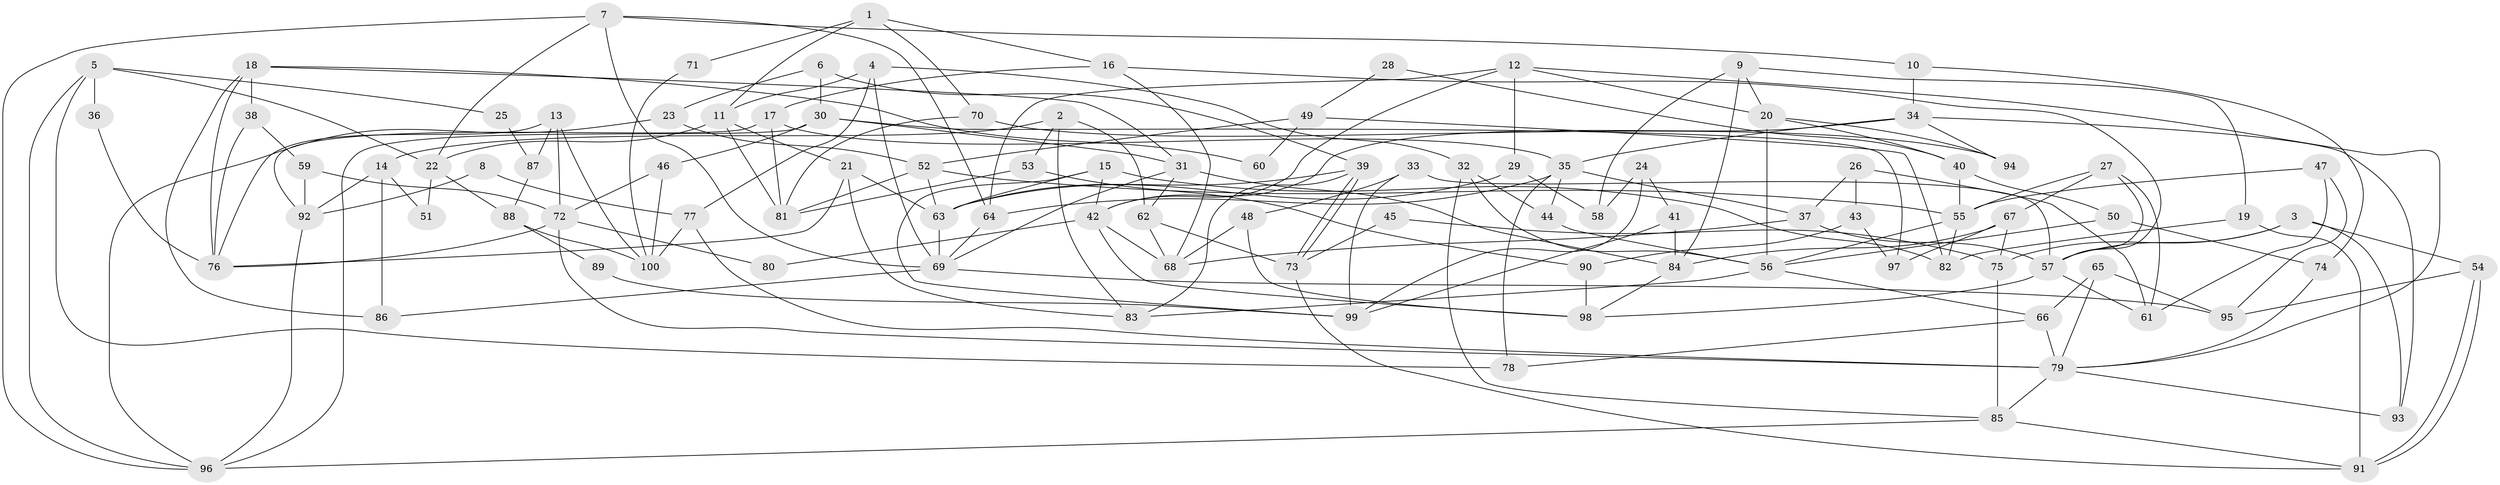 // Generated by graph-tools (version 1.1) at 2025/38/02/21/25 10:38:59]
// undirected, 100 vertices, 200 edges
graph export_dot {
graph [start="1"]
  node [color=gray90,style=filled];
  1;
  2;
  3;
  4;
  5;
  6;
  7;
  8;
  9;
  10;
  11;
  12;
  13;
  14;
  15;
  16;
  17;
  18;
  19;
  20;
  21;
  22;
  23;
  24;
  25;
  26;
  27;
  28;
  29;
  30;
  31;
  32;
  33;
  34;
  35;
  36;
  37;
  38;
  39;
  40;
  41;
  42;
  43;
  44;
  45;
  46;
  47;
  48;
  49;
  50;
  51;
  52;
  53;
  54;
  55;
  56;
  57;
  58;
  59;
  60;
  61;
  62;
  63;
  64;
  65;
  66;
  67;
  68;
  69;
  70;
  71;
  72;
  73;
  74;
  75;
  76;
  77;
  78;
  79;
  80;
  81;
  82;
  83;
  84;
  85;
  86;
  87;
  88;
  89;
  90;
  91;
  92;
  93;
  94;
  95;
  96;
  97;
  98;
  99;
  100;
  1 -- 70;
  1 -- 16;
  1 -- 11;
  1 -- 71;
  2 -- 53;
  2 -- 62;
  2 -- 14;
  2 -- 83;
  3 -- 93;
  3 -- 75;
  3 -- 54;
  3 -- 57;
  4 -- 11;
  4 -- 69;
  4 -- 32;
  4 -- 77;
  5 -- 22;
  5 -- 78;
  5 -- 25;
  5 -- 36;
  5 -- 96;
  6 -- 30;
  6 -- 39;
  6 -- 23;
  7 -- 69;
  7 -- 64;
  7 -- 10;
  7 -- 22;
  7 -- 96;
  8 -- 77;
  8 -- 92;
  9 -- 84;
  9 -- 19;
  9 -- 20;
  9 -- 58;
  10 -- 74;
  10 -- 34;
  11 -- 21;
  11 -- 22;
  11 -- 81;
  12 -- 64;
  12 -- 20;
  12 -- 29;
  12 -- 42;
  12 -- 79;
  13 -- 100;
  13 -- 72;
  13 -- 76;
  13 -- 87;
  14 -- 86;
  14 -- 51;
  14 -- 92;
  15 -- 42;
  15 -- 99;
  15 -- 63;
  15 -- 82;
  16 -- 17;
  16 -- 57;
  16 -- 68;
  17 -- 92;
  17 -- 81;
  17 -- 35;
  18 -- 38;
  18 -- 76;
  18 -- 31;
  18 -- 60;
  18 -- 86;
  19 -- 82;
  19 -- 91;
  20 -- 56;
  20 -- 40;
  20 -- 94;
  21 -- 63;
  21 -- 83;
  21 -- 76;
  22 -- 51;
  22 -- 88;
  23 -- 96;
  23 -- 52;
  24 -- 41;
  24 -- 58;
  24 -- 99;
  25 -- 87;
  26 -- 37;
  26 -- 61;
  26 -- 43;
  27 -- 55;
  27 -- 57;
  27 -- 61;
  27 -- 67;
  28 -- 40;
  28 -- 49;
  29 -- 63;
  29 -- 58;
  30 -- 31;
  30 -- 96;
  30 -- 46;
  30 -- 97;
  31 -- 62;
  31 -- 69;
  31 -- 84;
  32 -- 56;
  32 -- 44;
  32 -- 85;
  33 -- 57;
  33 -- 48;
  33 -- 99;
  34 -- 35;
  34 -- 42;
  34 -- 93;
  34 -- 94;
  35 -- 37;
  35 -- 44;
  35 -- 64;
  35 -- 78;
  36 -- 76;
  37 -- 68;
  37 -- 57;
  38 -- 76;
  38 -- 59;
  39 -- 83;
  39 -- 73;
  39 -- 73;
  39 -- 63;
  40 -- 55;
  40 -- 50;
  41 -- 99;
  41 -- 84;
  42 -- 68;
  42 -- 80;
  42 -- 98;
  43 -- 97;
  43 -- 90;
  44 -- 56;
  45 -- 73;
  45 -- 75;
  46 -- 72;
  46 -- 100;
  47 -- 95;
  47 -- 55;
  47 -- 61;
  48 -- 68;
  48 -- 98;
  49 -- 52;
  49 -- 82;
  49 -- 60;
  50 -- 56;
  50 -- 74;
  52 -- 63;
  52 -- 55;
  52 -- 81;
  53 -- 90;
  53 -- 81;
  54 -- 91;
  54 -- 91;
  54 -- 95;
  55 -- 56;
  55 -- 82;
  56 -- 66;
  56 -- 83;
  57 -- 61;
  57 -- 98;
  59 -- 72;
  59 -- 92;
  62 -- 73;
  62 -- 68;
  63 -- 69;
  64 -- 69;
  65 -- 95;
  65 -- 79;
  65 -- 66;
  66 -- 79;
  66 -- 78;
  67 -- 84;
  67 -- 75;
  67 -- 97;
  69 -- 86;
  69 -- 95;
  70 -- 81;
  70 -- 94;
  71 -- 100;
  72 -- 79;
  72 -- 76;
  72 -- 80;
  73 -- 91;
  74 -- 79;
  75 -- 85;
  77 -- 79;
  77 -- 100;
  79 -- 85;
  79 -- 93;
  84 -- 98;
  85 -- 96;
  85 -- 91;
  87 -- 88;
  88 -- 100;
  88 -- 89;
  89 -- 99;
  90 -- 98;
  92 -- 96;
}
